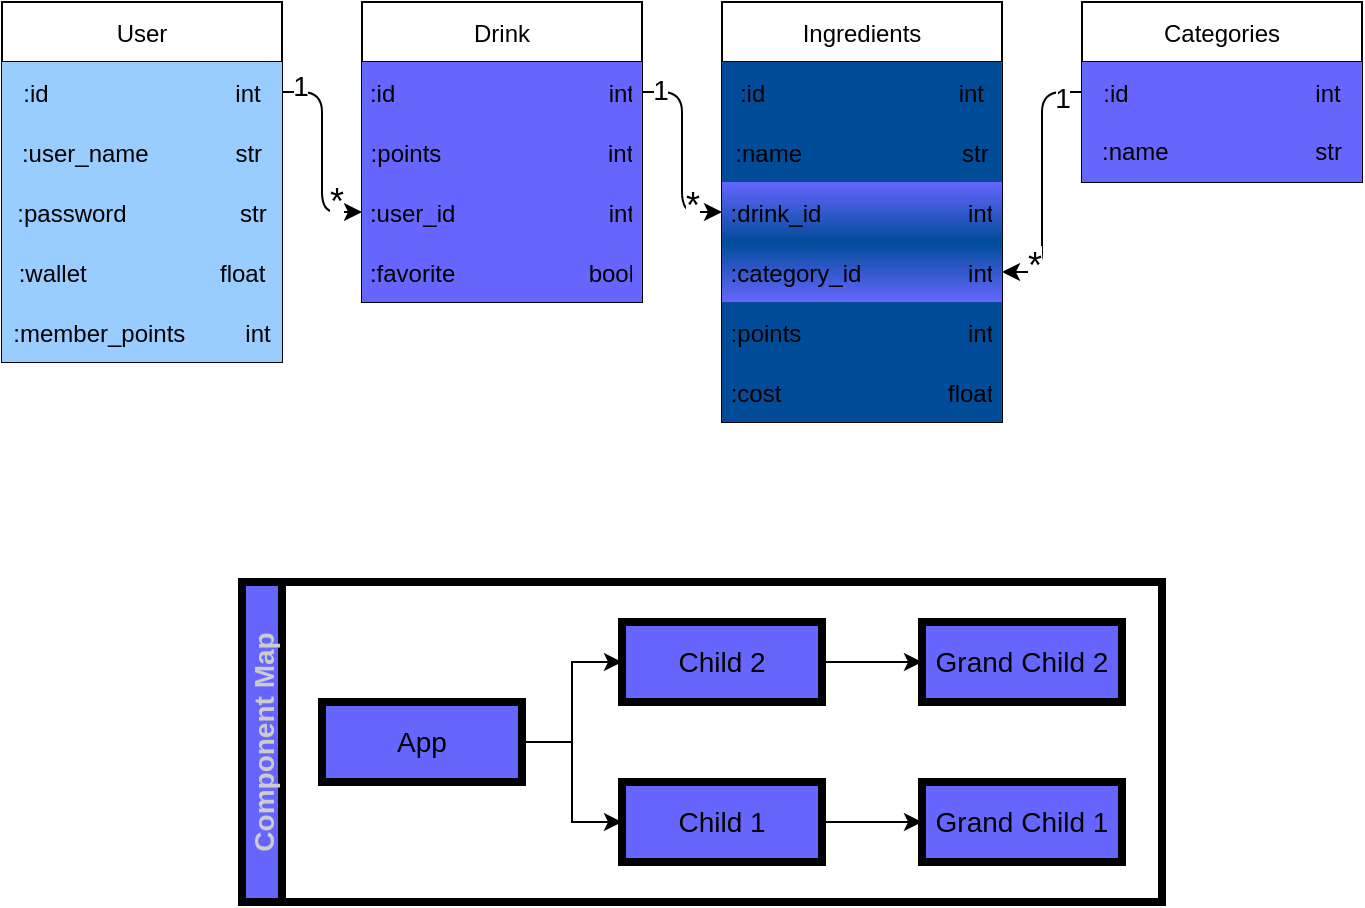 <mxfile>
    <diagram id="2HZyWjy0fr6DkIYrPwHL" name="Page-1">
        <mxGraphModel dx="1044" dy="747" grid="1" gridSize="10" guides="1" tooltips="1" connect="1" arrows="1" fold="1" page="1" pageScale="1" pageWidth="850" pageHeight="1100" math="0" shadow="0">
            <root>
                <mxCell id="0"/>
                <mxCell id="1" parent="0"/>
                <mxCell id="2" value="User" style="swimlane;fontStyle=0;childLayout=stackLayout;horizontal=1;startSize=30;horizontalStack=0;resizeParent=1;resizeParentMax=0;resizeLast=0;collapsible=1;marginBottom=0;" vertex="1" parent="1">
                    <mxGeometry x="80" y="110" width="140" height="180" as="geometry"/>
                </mxCell>
                <mxCell id="3" value=":id                            int" style="text;strokeColor=none;fillColor=#99CCFF;align=center;verticalAlign=middle;spacingLeft=4;spacingRight=4;overflow=hidden;points=[[0,0.5],[1,0.5]];portConstraint=eastwest;rotatable=0;" vertex="1" parent="2">
                    <mxGeometry y="30" width="140" height="30" as="geometry"/>
                </mxCell>
                <mxCell id="4" value=":user_name             str" style="text;strokeColor=none;fillColor=#99CCFF;align=center;verticalAlign=middle;spacingLeft=4;spacingRight=4;overflow=hidden;points=[[0,0.5],[1,0.5]];portConstraint=eastwest;rotatable=0;" vertex="1" parent="2">
                    <mxGeometry y="60" width="140" height="30" as="geometry"/>
                </mxCell>
                <mxCell id="5" value=":password                 str" style="text;strokeColor=none;fillColor=#99CCFF;align=center;verticalAlign=middle;spacingLeft=4;spacingRight=4;overflow=hidden;points=[[0,0.5],[1,0.5]];portConstraint=eastwest;rotatable=0;" vertex="1" parent="2">
                    <mxGeometry y="90" width="140" height="30" as="geometry"/>
                </mxCell>
                <mxCell id="8" value=":wallet                    float" style="text;strokeColor=none;fillColor=#99CCFF;align=center;verticalAlign=middle;spacingLeft=4;spacingRight=4;overflow=hidden;points=[[0,0.5],[1,0.5]];portConstraint=eastwest;rotatable=0;" vertex="1" parent="2">
                    <mxGeometry y="120" width="140" height="30" as="geometry"/>
                </mxCell>
                <mxCell id="7" value=":member_points         int" style="text;strokeColor=none;fillColor=#99CCFF;align=center;verticalAlign=middle;spacingLeft=4;spacingRight=4;overflow=hidden;points=[[0,0.5],[1,0.5]];portConstraint=eastwest;rotatable=0;" vertex="1" parent="2">
                    <mxGeometry y="150" width="140" height="30" as="geometry"/>
                </mxCell>
                <mxCell id="9" value="Drink" style="swimlane;fontStyle=0;childLayout=stackLayout;horizontal=1;startSize=30;horizontalStack=0;resizeParent=1;resizeParentMax=0;resizeLast=0;collapsible=1;marginBottom=0;" vertex="1" parent="1">
                    <mxGeometry x="260" y="110" width="140" height="150" as="geometry"/>
                </mxCell>
                <mxCell id="10" value=":id                                int" style="text;strokeColor=none;fillColor=#6666FF;align=center;verticalAlign=middle;spacingLeft=4;spacingRight=4;overflow=hidden;points=[[0,0.5],[1,0.5]];portConstraint=eastwest;rotatable=0;" vertex="1" parent="9">
                    <mxGeometry y="30" width="140" height="30" as="geometry"/>
                </mxCell>
                <mxCell id="14" value=":points                         int" style="text;strokeColor=none;fillColor=#6666FF;align=center;verticalAlign=middle;spacingLeft=4;spacingRight=4;overflow=hidden;points=[[0,0.5],[1,0.5]];portConstraint=eastwest;rotatable=0;" vertex="1" parent="9">
                    <mxGeometry y="60" width="140" height="30" as="geometry"/>
                </mxCell>
                <mxCell id="15" value=":user_id                       int" style="text;strokeColor=none;fillColor=#6666FF;align=center;verticalAlign=middle;spacingLeft=4;spacingRight=4;overflow=hidden;points=[[0,0.5],[1,0.5]];portConstraint=eastwest;rotatable=0;" vertex="1" parent="9">
                    <mxGeometry y="90" width="140" height="30" as="geometry"/>
                </mxCell>
                <mxCell id="29" value=":favorite                    bool" style="text;strokeColor=none;fillColor=#6666FF;align=center;verticalAlign=middle;spacingLeft=4;spacingRight=4;overflow=hidden;points=[[0,0.5],[1,0.5]];portConstraint=eastwest;rotatable=0;" vertex="1" parent="9">
                    <mxGeometry y="120" width="140" height="30" as="geometry"/>
                </mxCell>
                <mxCell id="16" value="" style="edgeStyle=elbowEdgeStyle;elbow=horizontal;endArrow=classic;html=1;exitX=1;exitY=0.5;exitDx=0;exitDy=0;entryX=0;entryY=0.5;entryDx=0;entryDy=0;" edge="1" parent="1" source="3" target="15">
                    <mxGeometry width="50" height="50" relative="1" as="geometry">
                        <mxPoint x="270" y="360" as="sourcePoint"/>
                        <mxPoint x="320" y="310" as="targetPoint"/>
                    </mxGeometry>
                </mxCell>
                <mxCell id="41" value="&lt;font style=&quot;font-size: 14px&quot;&gt;1&lt;/font&gt;" style="edgeLabel;html=1;align=center;verticalAlign=middle;resizable=0;points=[];" vertex="1" connectable="0" parent="16">
                    <mxGeometry x="-0.83" y="3" relative="1" as="geometry">
                        <mxPoint as="offset"/>
                    </mxGeometry>
                </mxCell>
                <mxCell id="42" value="&lt;font style=&quot;font-size: 18px&quot;&gt;*&lt;/font&gt;" style="edgeLabel;html=1;align=center;verticalAlign=middle;resizable=0;points=[];" vertex="1" connectable="0" parent="16">
                    <mxGeometry x="0.741" y="5" relative="1" as="geometry">
                        <mxPoint as="offset"/>
                    </mxGeometry>
                </mxCell>
                <mxCell id="17" value="Ingredients" style="swimlane;fontStyle=0;childLayout=stackLayout;horizontal=1;startSize=30;horizontalStack=0;resizeParent=1;resizeParentMax=0;resizeLast=0;collapsible=1;marginBottom=0;" vertex="1" parent="1">
                    <mxGeometry x="440" y="110" width="140" height="210" as="geometry"/>
                </mxCell>
                <mxCell id="18" value=":id                             int" style="text;strokeColor=none;fillColor=#004C99;align=center;verticalAlign=middle;spacingLeft=4;spacingRight=4;overflow=hidden;points=[[0,0.5],[1,0.5]];portConstraint=eastwest;rotatable=0;" vertex="1" parent="17">
                    <mxGeometry y="30" width="140" height="30" as="geometry"/>
                </mxCell>
                <mxCell id="19" value=":name                        str" style="text;strokeColor=none;fillColor=#004C99;align=center;verticalAlign=middle;spacingLeft=4;spacingRight=4;overflow=hidden;points=[[0,0.5],[1,0.5]];portConstraint=eastwest;rotatable=0;" vertex="1" parent="17">
                    <mxGeometry y="60" width="140" height="30" as="geometry"/>
                </mxCell>
                <mxCell id="20" value=":drink_id                      int" style="text;strokeColor=none;fillColor=#004C99;align=center;verticalAlign=middle;spacingLeft=4;spacingRight=4;overflow=hidden;points=[[0,0.5],[1,0.5]];portConstraint=eastwest;rotatable=0;gradientColor=#6666FF;gradientDirection=north;" vertex="1" parent="17">
                    <mxGeometry y="90" width="140" height="30" as="geometry"/>
                </mxCell>
                <mxCell id="21" value=":category_id                int" style="text;strokeColor=none;fillColor=#004C99;align=center;verticalAlign=middle;spacingLeft=4;spacingRight=4;overflow=hidden;points=[[0,0.5],[1,0.5]];portConstraint=eastwest;rotatable=0;gradientColor=#6666FF;gradientDirection=south;" vertex="1" parent="17">
                    <mxGeometry y="120" width="140" height="30" as="geometry"/>
                </mxCell>
                <mxCell id="22" value=":points                         int" style="text;strokeColor=none;fillColor=#004C99;align=center;verticalAlign=middle;spacingLeft=4;spacingRight=4;overflow=hidden;points=[[0,0.5],[1,0.5]];portConstraint=eastwest;rotatable=0;" vertex="1" parent="17">
                    <mxGeometry y="150" width="140" height="30" as="geometry"/>
                </mxCell>
                <mxCell id="34" value=":cost                         float" style="text;strokeColor=none;fillColor=#004C99;align=center;verticalAlign=middle;spacingLeft=4;spacingRight=4;overflow=hidden;points=[[0,0.5],[1,0.5]];portConstraint=eastwest;rotatable=0;" vertex="1" parent="17">
                    <mxGeometry y="180" width="140" height="30" as="geometry"/>
                </mxCell>
                <mxCell id="30" value="Categories" style="swimlane;fontStyle=0;childLayout=stackLayout;horizontal=1;startSize=30;horizontalStack=0;resizeParent=1;resizeParentMax=0;resizeLast=0;collapsible=1;marginBottom=0;" vertex="1" parent="1">
                    <mxGeometry x="620" y="110" width="140" height="90" as="geometry"/>
                </mxCell>
                <mxCell id="76" value=":id                            int" style="text;strokeColor=none;fillColor=#6666FF;align=center;verticalAlign=middle;spacingLeft=4;spacingRight=4;overflow=hidden;points=[[0,0.5],[1,0.5]];portConstraint=eastwest;rotatable=0;" vertex="1" parent="30">
                    <mxGeometry y="30" width="140" height="30" as="geometry"/>
                </mxCell>
                <mxCell id="32" value=":name &lt;span style=&quot;white-space: pre&quot;&gt;&#9;&lt;/span&gt;&lt;span style=&quot;white-space: pre&quot;&gt;&#9;&lt;/span&gt;&lt;span style=&quot;white-space: pre&quot;&gt;&#9;&lt;/span&gt;str" style="text;strokeColor=none;fillColor=#6666FF;align=center;verticalAlign=middle;spacingLeft=4;spacingRight=4;overflow=hidden;points=[[0,0.5],[1,0.5]];portConstraint=eastwest;rotatable=0;html=1;" vertex="1" parent="30">
                    <mxGeometry y="60" width="140" height="30" as="geometry"/>
                </mxCell>
                <mxCell id="36" value="" style="edgeStyle=elbowEdgeStyle;elbow=horizontal;endArrow=classic;html=1;exitX=1;exitY=0.5;exitDx=0;exitDy=0;entryX=0;entryY=0.5;entryDx=0;entryDy=0;" edge="1" parent="1" source="10" target="20">
                    <mxGeometry width="50" height="50" relative="1" as="geometry">
                        <mxPoint x="400" y="360" as="sourcePoint"/>
                        <mxPoint x="440" y="420" as="targetPoint"/>
                    </mxGeometry>
                </mxCell>
                <mxCell id="43" value="&lt;font style=&quot;font-size: 14px&quot;&gt;1&lt;/font&gt;" style="edgeLabel;html=1;align=center;verticalAlign=middle;resizable=0;points=[];" vertex="1" connectable="0" parent="36">
                    <mxGeometry x="-0.82" y="1" relative="1" as="geometry">
                        <mxPoint as="offset"/>
                    </mxGeometry>
                </mxCell>
                <mxCell id="44" value="&lt;font style=&quot;font-size: 18px&quot;&gt;*&lt;/font&gt;" style="edgeLabel;html=1;align=center;verticalAlign=middle;resizable=0;points=[];" vertex="1" connectable="0" parent="36">
                    <mxGeometry x="0.686" y="3" relative="1" as="geometry">
                        <mxPoint as="offset"/>
                    </mxGeometry>
                </mxCell>
                <mxCell id="37" value="" style="edgeStyle=elbowEdgeStyle;elbow=horizontal;endArrow=classic;html=1;exitX=0;exitY=0.5;exitDx=0;exitDy=0;entryX=1;entryY=0.5;entryDx=0;entryDy=0;" edge="1" parent="1" target="21">
                    <mxGeometry width="50" height="50" relative="1" as="geometry">
                        <mxPoint x="620.0" y="155" as="sourcePoint"/>
                        <mxPoint x="490" y="440" as="targetPoint"/>
                    </mxGeometry>
                </mxCell>
                <mxCell id="46" value="&lt;font style=&quot;font-size: 14px&quot;&gt;1&lt;/font&gt;" style="edgeLabel;html=1;align=center;verticalAlign=middle;resizable=0;points=[];fontSize=18;" vertex="1" connectable="0" parent="37">
                    <mxGeometry x="-0.849" y="2" relative="1" as="geometry">
                        <mxPoint as="offset"/>
                    </mxGeometry>
                </mxCell>
                <mxCell id="47" value="*" style="edgeLabel;html=1;align=center;verticalAlign=middle;resizable=0;points=[];fontSize=18;" vertex="1" connectable="0" parent="37">
                    <mxGeometry x="0.751" y="-3" relative="1" as="geometry">
                        <mxPoint as="offset"/>
                    </mxGeometry>
                </mxCell>
                <mxCell id="50" value="Component Map" style="swimlane;startSize=20;horizontal=0;childLayout=treeLayout;horizontalTree=1;resizable=0;containerType=tree;fillStyle=solid;fontSize=14;fontColor=#CCCCCC;strokeWidth=4;fillColor=#6666FF;gradientColor=none;gradientDirection=north;" vertex="1" parent="1">
                    <mxGeometry x="200" y="400" width="460" height="160" as="geometry"/>
                </mxCell>
                <mxCell id="51" value="App" style="whiteSpace=wrap;html=1;fillStyle=solid;fontSize=14;fontColor=#000000;strokeWidth=4;fillColor=#6666FF;gradientColor=none;gradientDirection=north;" vertex="1" parent="50">
                    <mxGeometry x="40" y="60" width="100" height="40" as="geometry"/>
                </mxCell>
                <mxCell id="52" value="Child 1" style="whiteSpace=wrap;html=1;fillStyle=solid;fontSize=14;fontColor=#000000;strokeWidth=4;fillColor=#6666FF;gradientColor=none;gradientDirection=north;" vertex="1" parent="50">
                    <mxGeometry x="190" y="100" width="100" height="40" as="geometry"/>
                </mxCell>
                <mxCell id="53" value="" style="edgeStyle=elbowEdgeStyle;elbow=horizontal;html=1;rounded=0;fontSize=14;fontColor=#000000;" edge="1" parent="50" source="51" target="52">
                    <mxGeometry relative="1" as="geometry"/>
                </mxCell>
                <mxCell id="54" value="Child 2" style="whiteSpace=wrap;html=1;fillStyle=solid;fontSize=14;fontColor=#000000;strokeWidth=4;fillColor=#6666FF;gradientColor=none;gradientDirection=north;" vertex="1" parent="50">
                    <mxGeometry x="190" y="20" width="100" height="40" as="geometry"/>
                </mxCell>
                <mxCell id="55" value="" style="edgeStyle=elbowEdgeStyle;elbow=horizontal;html=1;rounded=0;fontSize=14;fontColor=#000000;" edge="1" parent="50" source="51" target="54">
                    <mxGeometry relative="1" as="geometry"/>
                </mxCell>
                <mxCell id="57" value="" style="edgeStyle=elbowEdgeStyle;elbow=horizontal;html=1;rounded=0;fontSize=14;fontColor=#000000;" edge="1" target="58" source="54" parent="50">
                    <mxGeometry relative="1" as="geometry">
                        <mxPoint x="340.0" y="480" as="sourcePoint"/>
                    </mxGeometry>
                </mxCell>
                <mxCell id="58" value="Grand Child 2" style="whiteSpace=wrap;html=1;fillStyle=solid;fontSize=14;fontColor=#000000;strokeWidth=4;fillColor=#6666FF;gradientColor=none;gradientDirection=north;" vertex="1" parent="50">
                    <mxGeometry x="340" y="20" width="100" height="40" as="geometry"/>
                </mxCell>
                <mxCell id="59" value="" style="edgeStyle=elbowEdgeStyle;elbow=horizontal;html=1;rounded=0;fontSize=14;fontColor=#000000;" edge="1" target="60" source="52" parent="50">
                    <mxGeometry relative="1" as="geometry">
                        <mxPoint x="340.0" y="480" as="sourcePoint"/>
                    </mxGeometry>
                </mxCell>
                <mxCell id="60" value="Grand Child 1" style="whiteSpace=wrap;html=1;fillStyle=solid;fontSize=14;fontColor=#000000;strokeWidth=4;fillColor=#6666FF;gradientColor=none;gradientDirection=north;" vertex="1" parent="50">
                    <mxGeometry x="340" y="100" width="100" height="40" as="geometry"/>
                </mxCell>
            </root>
        </mxGraphModel>
    </diagram>
</mxfile>